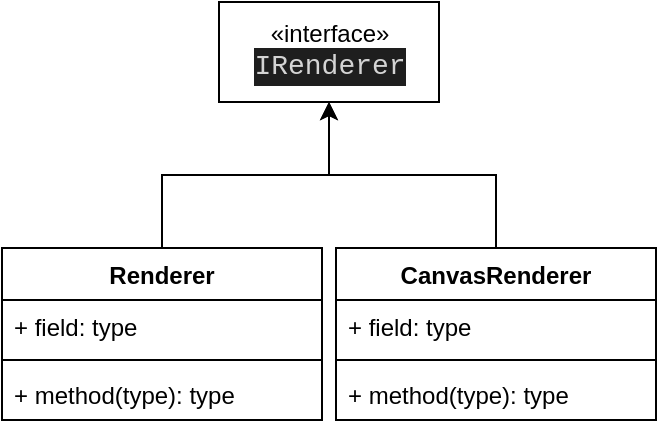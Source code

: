 <mxfile version="21.1.5" type="github" pages="2">
  <diagram name="render" id="e1oT-nx0cN_IvU85QJFF">
    <mxGraphModel dx="1434" dy="764" grid="0" gridSize="10" guides="1" tooltips="1" connect="1" arrows="1" fold="1" page="1" pageScale="1" pageWidth="1169" pageHeight="827" math="0" shadow="0">
      <root>
        <mxCell id="0" />
        <mxCell id="1" parent="0" />
        <mxCell id="wVjqyNlfLyHgIGJeyx53-1" value="«interface»&lt;br&gt;&lt;div style=&quot;color: rgb(212, 212, 212); background-color: rgb(30, 30, 30); font-family: Consolas, &amp;quot;Courier New&amp;quot;, monospace; font-size: 14px; line-height: 19px;&quot;&gt;IRenderer&lt;/div&gt;" style="html=1;whiteSpace=wrap;" vertex="1" parent="1">
          <mxGeometry x="127.5" y="23" width="110" height="50" as="geometry" />
        </mxCell>
        <mxCell id="wVjqyNlfLyHgIGJeyx53-11" style="edgeStyle=orthogonalEdgeStyle;rounded=0;orthogonalLoop=1;jettySize=auto;html=1;entryX=0.5;entryY=1;entryDx=0;entryDy=0;" edge="1" parent="1" source="wVjqyNlfLyHgIGJeyx53-2" target="wVjqyNlfLyHgIGJeyx53-1">
          <mxGeometry relative="1" as="geometry" />
        </mxCell>
        <mxCell id="wVjqyNlfLyHgIGJeyx53-2" value="Renderer" style="swimlane;fontStyle=1;align=center;verticalAlign=top;childLayout=stackLayout;horizontal=1;startSize=26;horizontalStack=0;resizeParent=1;resizeParentMax=0;resizeLast=0;collapsible=1;marginBottom=0;whiteSpace=wrap;html=1;" vertex="1" parent="1">
          <mxGeometry x="19" y="146" width="160" height="86" as="geometry" />
        </mxCell>
        <mxCell id="wVjqyNlfLyHgIGJeyx53-3" value="+ field: type" style="text;strokeColor=none;fillColor=none;align=left;verticalAlign=top;spacingLeft=4;spacingRight=4;overflow=hidden;rotatable=0;points=[[0,0.5],[1,0.5]];portConstraint=eastwest;whiteSpace=wrap;html=1;" vertex="1" parent="wVjqyNlfLyHgIGJeyx53-2">
          <mxGeometry y="26" width="160" height="26" as="geometry" />
        </mxCell>
        <mxCell id="wVjqyNlfLyHgIGJeyx53-4" value="" style="line;strokeWidth=1;fillColor=none;align=left;verticalAlign=middle;spacingTop=-1;spacingLeft=3;spacingRight=3;rotatable=0;labelPosition=right;points=[];portConstraint=eastwest;strokeColor=inherit;" vertex="1" parent="wVjqyNlfLyHgIGJeyx53-2">
          <mxGeometry y="52" width="160" height="8" as="geometry" />
        </mxCell>
        <mxCell id="wVjqyNlfLyHgIGJeyx53-5" value="+ method(type): type" style="text;strokeColor=none;fillColor=none;align=left;verticalAlign=top;spacingLeft=4;spacingRight=4;overflow=hidden;rotatable=0;points=[[0,0.5],[1,0.5]];portConstraint=eastwest;whiteSpace=wrap;html=1;" vertex="1" parent="wVjqyNlfLyHgIGJeyx53-2">
          <mxGeometry y="60" width="160" height="26" as="geometry" />
        </mxCell>
        <mxCell id="wVjqyNlfLyHgIGJeyx53-12" style="edgeStyle=orthogonalEdgeStyle;rounded=0;orthogonalLoop=1;jettySize=auto;html=1;" edge="1" parent="1" source="wVjqyNlfLyHgIGJeyx53-6" target="wVjqyNlfLyHgIGJeyx53-1">
          <mxGeometry relative="1" as="geometry" />
        </mxCell>
        <mxCell id="wVjqyNlfLyHgIGJeyx53-6" value="CanvasRenderer" style="swimlane;fontStyle=1;align=center;verticalAlign=top;childLayout=stackLayout;horizontal=1;startSize=26;horizontalStack=0;resizeParent=1;resizeParentMax=0;resizeLast=0;collapsible=1;marginBottom=0;whiteSpace=wrap;html=1;" vertex="1" parent="1">
          <mxGeometry x="186" y="146" width="160" height="86" as="geometry" />
        </mxCell>
        <mxCell id="wVjqyNlfLyHgIGJeyx53-7" value="+ field: type" style="text;strokeColor=none;fillColor=none;align=left;verticalAlign=top;spacingLeft=4;spacingRight=4;overflow=hidden;rotatable=0;points=[[0,0.5],[1,0.5]];portConstraint=eastwest;whiteSpace=wrap;html=1;" vertex="1" parent="wVjqyNlfLyHgIGJeyx53-6">
          <mxGeometry y="26" width="160" height="26" as="geometry" />
        </mxCell>
        <mxCell id="wVjqyNlfLyHgIGJeyx53-8" value="" style="line;strokeWidth=1;fillColor=none;align=left;verticalAlign=middle;spacingTop=-1;spacingLeft=3;spacingRight=3;rotatable=0;labelPosition=right;points=[];portConstraint=eastwest;strokeColor=inherit;" vertex="1" parent="wVjqyNlfLyHgIGJeyx53-6">
          <mxGeometry y="52" width="160" height="8" as="geometry" />
        </mxCell>
        <mxCell id="wVjqyNlfLyHgIGJeyx53-9" value="+ method(type): type" style="text;strokeColor=none;fillColor=none;align=left;verticalAlign=top;spacingLeft=4;spacingRight=4;overflow=hidden;rotatable=0;points=[[0,0.5],[1,0.5]];portConstraint=eastwest;whiteSpace=wrap;html=1;" vertex="1" parent="wVjqyNlfLyHgIGJeyx53-6">
          <mxGeometry y="60" width="160" height="26" as="geometry" />
        </mxCell>
      </root>
    </mxGraphModel>
  </diagram>
  <diagram id="_kAjFn_9z7PhHfTa6r1Q" name="DisplayObject">
    <mxGraphModel dx="1434" dy="764" grid="0" gridSize="10" guides="1" tooltips="1" connect="1" arrows="1" fold="1" page="1" pageScale="1" pageWidth="1169" pageHeight="827" math="0" shadow="0">
      <root>
        <mxCell id="0" />
        <mxCell id="1" parent="0" />
      </root>
    </mxGraphModel>
  </diagram>
</mxfile>
